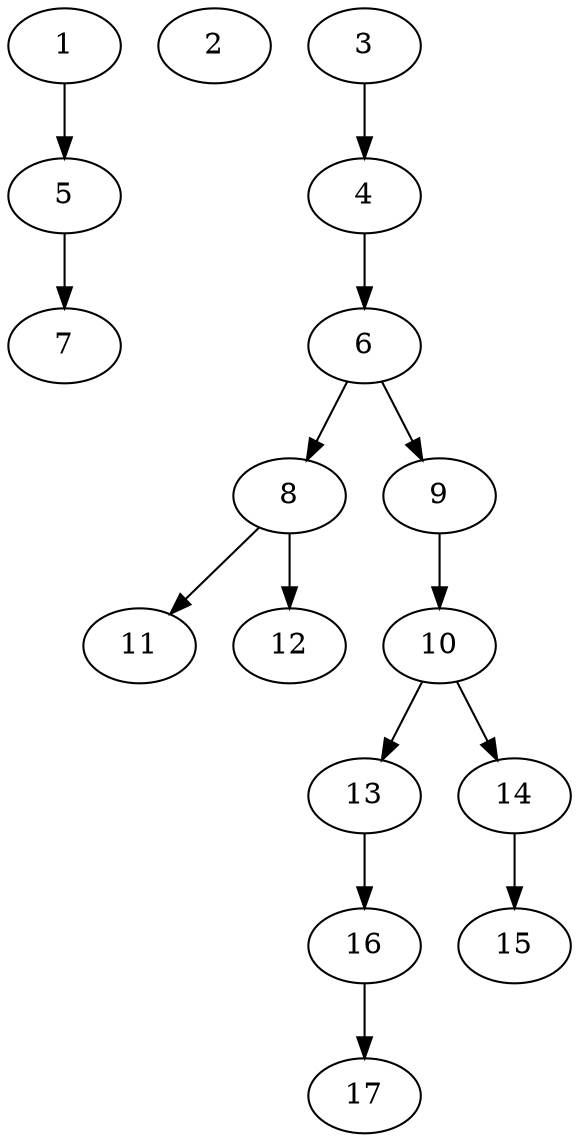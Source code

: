 // DAG (tier=1-easy, mode=data, n=17, ccr=0.312, fat=0.395, density=0.202, regular=0.622, jump=0.037, mindata=1048576, maxdata=8388608)
// DAG automatically generated by daggen at Sun Aug 24 16:33:32 2025
// /home/ermia/Project/Environments/daggen/bin/daggen --dot --ccr 0.312 --fat 0.395 --regular 0.622 --density 0.202 --jump 0.037 --mindata 1048576 --maxdata 8388608 -n 17 
digraph G {
  1 [size="11923357914506461184", alpha="0.06", expect_size="5961678957253230592"]
  1 -> 5 [size ="41753130303488"]
  2 [size="827976186384852", alpha="0.09", expect_size="413988093192426"]
  3 [size="26487140420877132", alpha="0.20", expect_size="13243570210438566"]
  3 -> 4 [size ="30442468147200"]
  4 [size="2758583744024421", alpha="0.12", expect_size="1379291872012210"]
  4 -> 6 [size ="105657881591808"]
  5 [size="140507922135132336", alpha="0.19", expect_size="70253961067566168"]
  5 -> 7 [size ="54589713809408"]
  6 [size="526186518464163741696", alpha="0.10", expect_size="263093259232081870848"]
  6 -> 8 [size ="521414532661248"]
  6 -> 9 [size ="521414532661248"]
  7 [size="291407973985738176", alpha="0.04", expect_size="145703986992869088"]
  8 [size="399221764087961088", alpha="0.01", expect_size="199610882043980544"]
  8 -> 11 [size ="448990646632448"]
  8 -> 12 [size ="448990646632448"]
  9 [size="7775497689200198", alpha="0.14", expect_size="3887748844600099"]
  9 -> 10 [size ="141977156845568"]
  10 [size="449010247093660418048", alpha="0.00", expect_size="224505123546830209024"]
  10 -> 13 [size ="469095019446272"]
  10 -> 14 [size ="469095019446272"]
  11 [size="994738083862404224", alpha="0.07", expect_size="497369041931202112"]
  12 [size="447211329977652871168", alpha="0.02", expect_size="223605664988826435584"]
  13 [size="351814477512563490816", alpha="0.16", expect_size="175907238756281745408"]
  13 -> 16 [size ="398687352127488"]
  14 [size="561743561739551", alpha="0.13", expect_size="280871780869775"]
  14 -> 15 [size ="27633962188800"]
  15 [size="274831808155788032", alpha="0.11", expect_size="137415904077894016"]
  16 [size="7894867144014892", alpha="0.17", expect_size="3947433572007446"]
  16 -> 17 [size ="143014366281728"]
  17 [size="218734789273317277696", alpha="0.12", expect_size="109367394636658638848"]
}